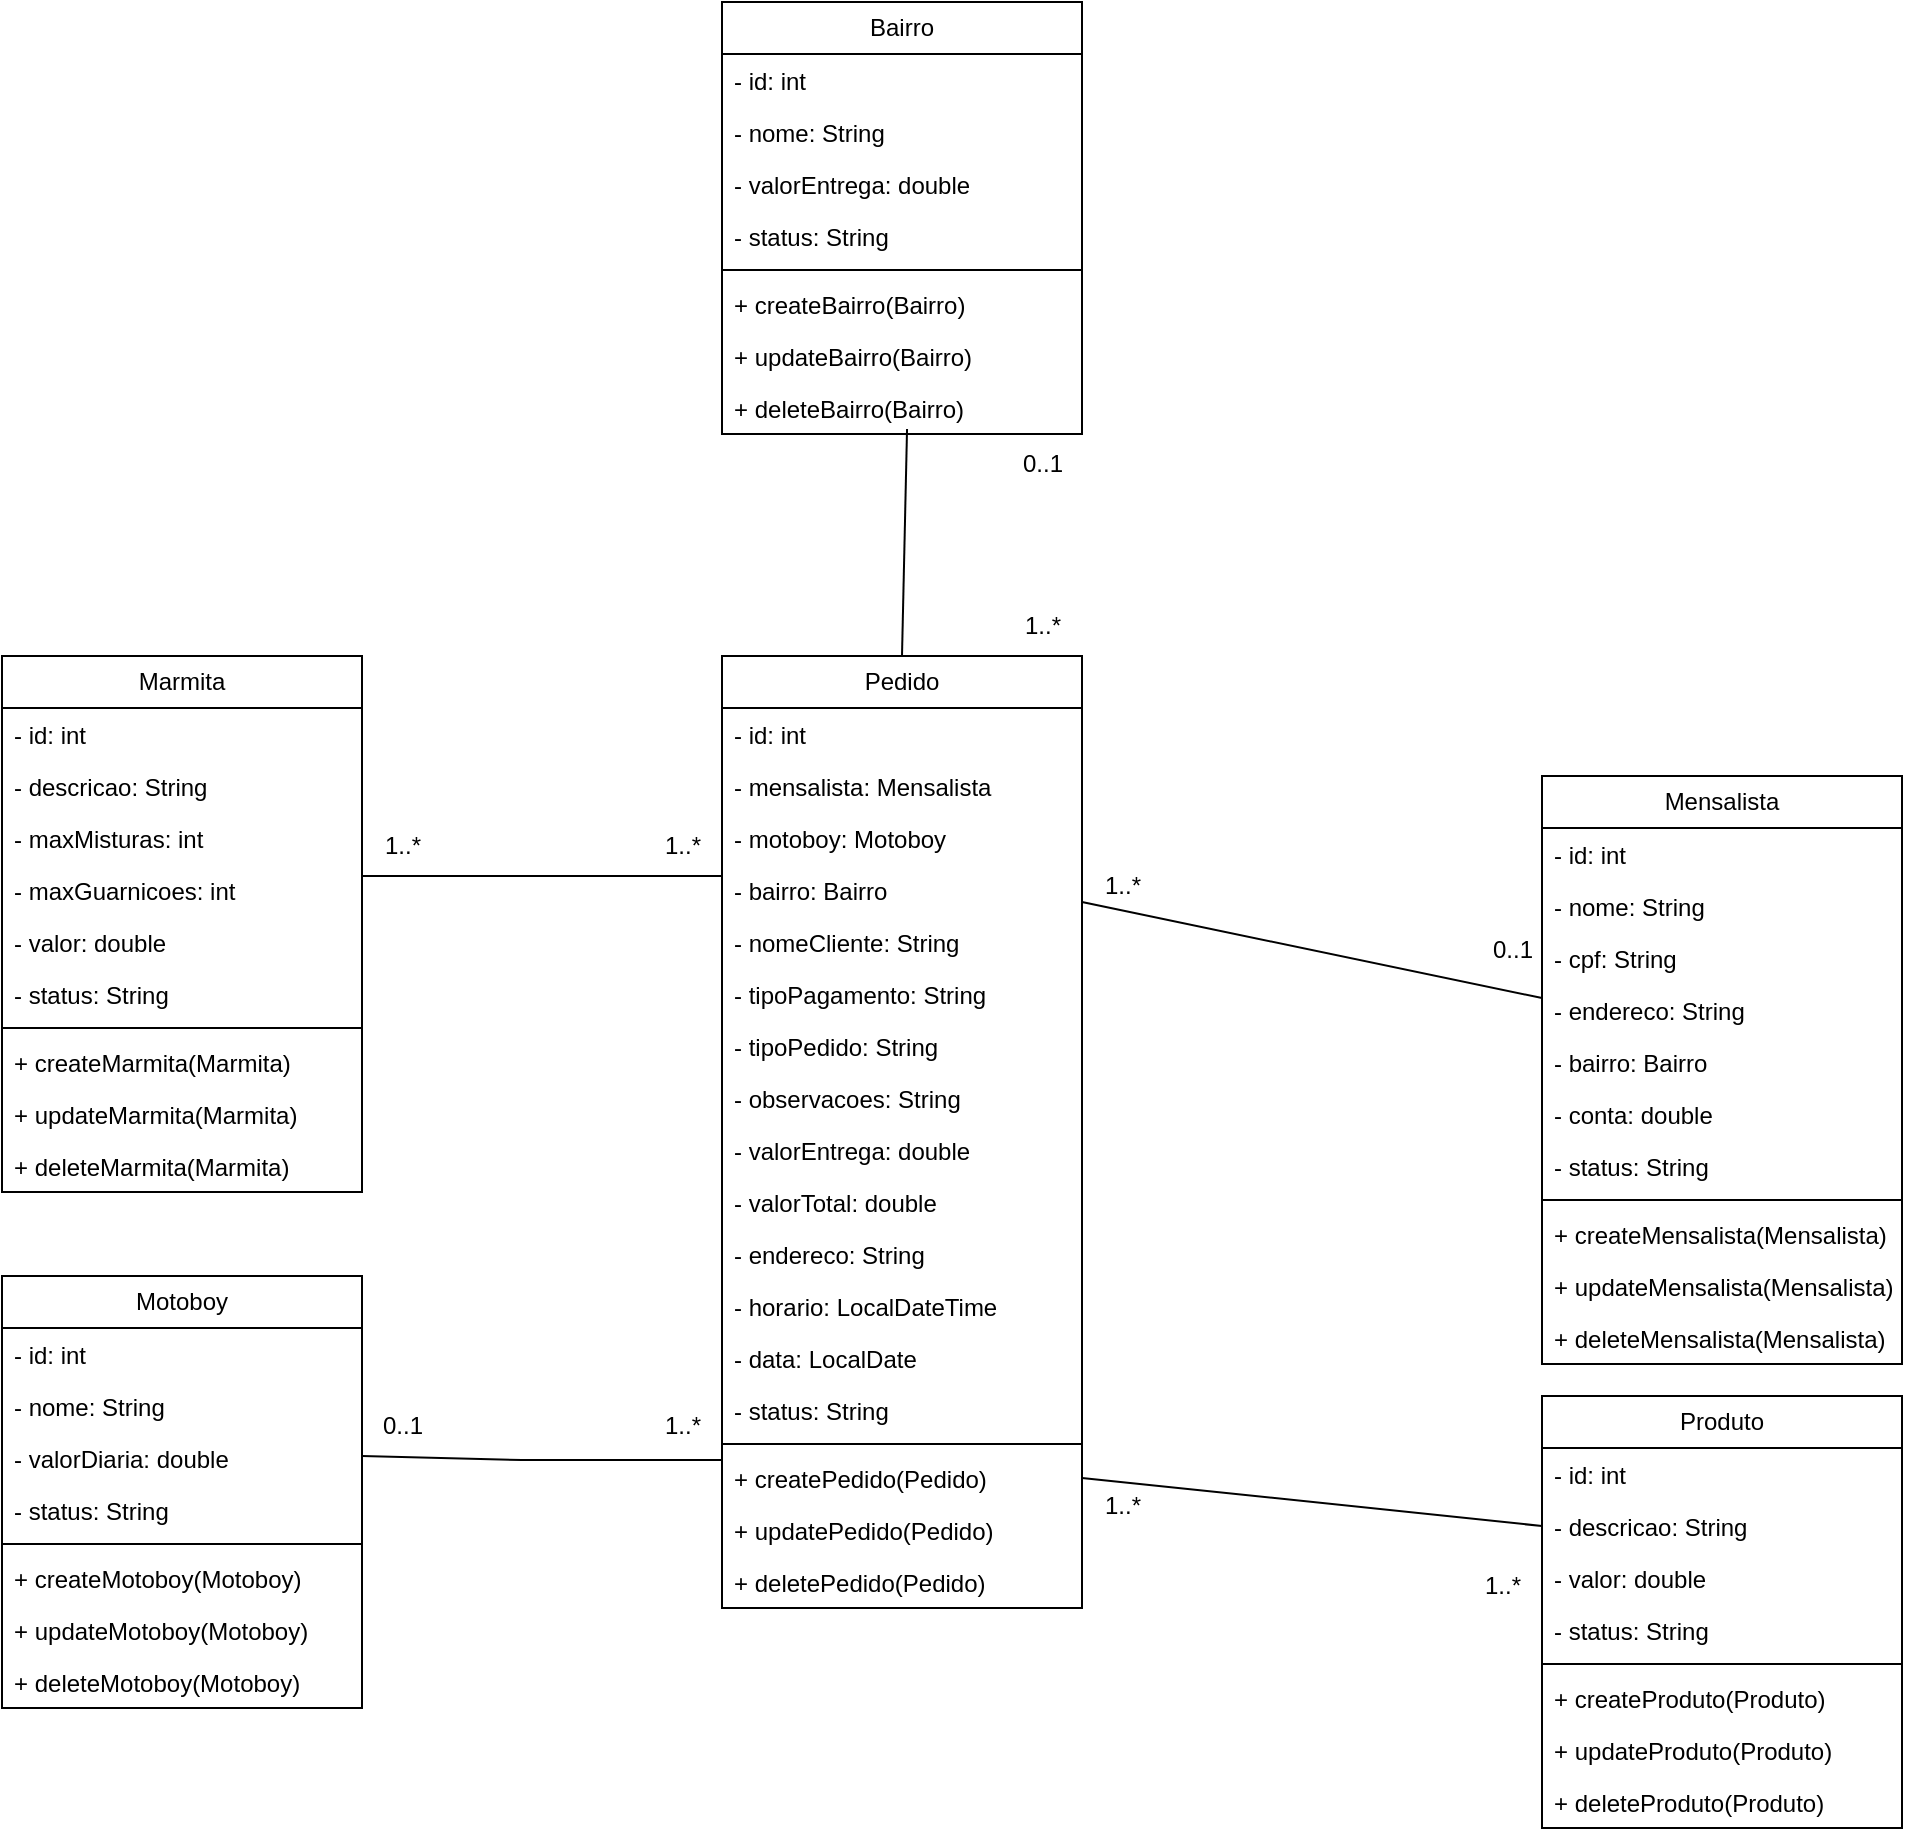 <mxfile version="27.1.6">
  <diagram name="Página-1" id="-njQWQOGor6o54HkjDyU">
    <mxGraphModel dx="1078" dy="591" grid="1" gridSize="10" guides="1" tooltips="1" connect="1" arrows="1" fold="1" page="1" pageScale="1" pageWidth="10000" pageHeight="10000" math="0" shadow="0">
      <root>
        <mxCell id="0" />
        <mxCell id="1" parent="0" />
        <mxCell id="tV_HD-RAvh36hSB1hYgo-1" value="Marmita" style="swimlane;fontStyle=0;childLayout=stackLayout;horizontal=1;startSize=26;fillColor=none;horizontalStack=0;resizeParent=1;resizeParentMax=0;resizeLast=0;collapsible=1;marginBottom=0;whiteSpace=wrap;html=1;" parent="1" vertex="1">
          <mxGeometry x="4190" y="3010" width="180" height="268" as="geometry">
            <mxRectangle x="4450" y="2860" width="80" height="30" as="alternateBounds" />
          </mxGeometry>
        </mxCell>
        <mxCell id="tV_HD-RAvh36hSB1hYgo-2" value="- id: int" style="text;strokeColor=none;fillColor=none;align=left;verticalAlign=top;spacingLeft=4;spacingRight=4;overflow=hidden;rotatable=0;points=[[0,0.5],[1,0.5]];portConstraint=eastwest;whiteSpace=wrap;html=1;" parent="tV_HD-RAvh36hSB1hYgo-1" vertex="1">
          <mxGeometry y="26" width="180" height="26" as="geometry" />
        </mxCell>
        <mxCell id="tV_HD-RAvh36hSB1hYgo-3" value="- descricao: String" style="text;strokeColor=none;fillColor=none;align=left;verticalAlign=top;spacingLeft=4;spacingRight=4;overflow=hidden;rotatable=0;points=[[0,0.5],[1,0.5]];portConstraint=eastwest;whiteSpace=wrap;html=1;" parent="tV_HD-RAvh36hSB1hYgo-1" vertex="1">
          <mxGeometry y="52" width="180" height="26" as="geometry" />
        </mxCell>
        <mxCell id="tV_HD-RAvh36hSB1hYgo-5" value="- maxMisturas: int" style="text;strokeColor=none;fillColor=none;align=left;verticalAlign=top;spacingLeft=4;spacingRight=4;overflow=hidden;rotatable=0;points=[[0,0.5],[1,0.5]];portConstraint=eastwest;whiteSpace=wrap;html=1;" parent="tV_HD-RAvh36hSB1hYgo-1" vertex="1">
          <mxGeometry y="78" width="180" height="26" as="geometry" />
        </mxCell>
        <mxCell id="tV_HD-RAvh36hSB1hYgo-7" value="- maxGuarnicoes: int" style="text;strokeColor=none;fillColor=none;align=left;verticalAlign=top;spacingLeft=4;spacingRight=4;overflow=hidden;rotatable=0;points=[[0,0.5],[1,0.5]];portConstraint=eastwest;whiteSpace=wrap;html=1;" parent="tV_HD-RAvh36hSB1hYgo-1" vertex="1">
          <mxGeometry y="104" width="180" height="26" as="geometry" />
        </mxCell>
        <mxCell id="tV_HD-RAvh36hSB1hYgo-4" value="- valor: double" style="text;strokeColor=none;fillColor=none;align=left;verticalAlign=top;spacingLeft=4;spacingRight=4;overflow=hidden;rotatable=0;points=[[0,0.5],[1,0.5]];portConstraint=eastwest;whiteSpace=wrap;html=1;" parent="tV_HD-RAvh36hSB1hYgo-1" vertex="1">
          <mxGeometry y="130" width="180" height="26" as="geometry" />
        </mxCell>
        <mxCell id="tV_HD-RAvh36hSB1hYgo-8" value="- status: String" style="text;strokeColor=none;fillColor=none;align=left;verticalAlign=top;spacingLeft=4;spacingRight=4;overflow=hidden;rotatable=0;points=[[0,0.5],[1,0.5]];portConstraint=eastwest;whiteSpace=wrap;html=1;" parent="tV_HD-RAvh36hSB1hYgo-1" vertex="1">
          <mxGeometry y="156" width="180" height="26" as="geometry" />
        </mxCell>
        <mxCell id="tV_HD-RAvh36hSB1hYgo-27" value="" style="line;strokeWidth=1;fillColor=none;align=left;verticalAlign=middle;spacingTop=-1;spacingLeft=3;spacingRight=3;rotatable=0;labelPosition=right;points=[];portConstraint=eastwest;strokeColor=inherit;" parent="tV_HD-RAvh36hSB1hYgo-1" vertex="1">
          <mxGeometry y="182" width="180" height="8" as="geometry" />
        </mxCell>
        <mxCell id="tV_HD-RAvh36hSB1hYgo-28" value="+ createMarmita(Marmita)" style="text;strokeColor=none;fillColor=none;align=left;verticalAlign=top;spacingLeft=4;spacingRight=4;overflow=hidden;rotatable=0;points=[[0,0.5],[1,0.5]];portConstraint=eastwest;whiteSpace=wrap;html=1;" parent="tV_HD-RAvh36hSB1hYgo-1" vertex="1">
          <mxGeometry y="190" width="180" height="26" as="geometry" />
        </mxCell>
        <mxCell id="tV_HD-RAvh36hSB1hYgo-32" value="+ up&lt;span style=&quot;background-color: transparent; color: light-dark(rgb(0, 0, 0), rgb(255, 255, 255));&quot;&gt;dateMarmita(Marmita)&lt;/span&gt;" style="text;strokeColor=none;fillColor=none;align=left;verticalAlign=top;spacingLeft=4;spacingRight=4;overflow=hidden;rotatable=0;points=[[0,0.5],[1,0.5]];portConstraint=eastwest;whiteSpace=wrap;html=1;" parent="tV_HD-RAvh36hSB1hYgo-1" vertex="1">
          <mxGeometry y="216" width="180" height="26" as="geometry" />
        </mxCell>
        <mxCell id="tV_HD-RAvh36hSB1hYgo-29" value="+ deleteMarmita(Marmita)" style="text;strokeColor=none;fillColor=none;align=left;verticalAlign=top;spacingLeft=4;spacingRight=4;overflow=hidden;rotatable=0;points=[[0,0.5],[1,0.5]];portConstraint=eastwest;whiteSpace=wrap;html=1;" parent="tV_HD-RAvh36hSB1hYgo-1" vertex="1">
          <mxGeometry y="242" width="180" height="26" as="geometry" />
        </mxCell>
        <mxCell id="tV_HD-RAvh36hSB1hYgo-33" value="Produto" style="swimlane;fontStyle=0;childLayout=stackLayout;horizontal=1;startSize=26;fillColor=none;horizontalStack=0;resizeParent=1;resizeParentMax=0;resizeLast=0;collapsible=1;marginBottom=0;whiteSpace=wrap;html=1;" parent="1" vertex="1">
          <mxGeometry x="4960" y="3380" width="180" height="216" as="geometry">
            <mxRectangle x="4450" y="2860" width="80" height="30" as="alternateBounds" />
          </mxGeometry>
        </mxCell>
        <mxCell id="tV_HD-RAvh36hSB1hYgo-34" value="- id: int" style="text;strokeColor=none;fillColor=none;align=left;verticalAlign=top;spacingLeft=4;spacingRight=4;overflow=hidden;rotatable=0;points=[[0,0.5],[1,0.5]];portConstraint=eastwest;whiteSpace=wrap;html=1;" parent="tV_HD-RAvh36hSB1hYgo-33" vertex="1">
          <mxGeometry y="26" width="180" height="26" as="geometry" />
        </mxCell>
        <mxCell id="tV_HD-RAvh36hSB1hYgo-35" value="- descricao: String" style="text;strokeColor=none;fillColor=none;align=left;verticalAlign=top;spacingLeft=4;spacingRight=4;overflow=hidden;rotatable=0;points=[[0,0.5],[1,0.5]];portConstraint=eastwest;whiteSpace=wrap;html=1;" parent="tV_HD-RAvh36hSB1hYgo-33" vertex="1">
          <mxGeometry y="52" width="180" height="26" as="geometry" />
        </mxCell>
        <mxCell id="tV_HD-RAvh36hSB1hYgo-38" value="- valor: double" style="text;strokeColor=none;fillColor=none;align=left;verticalAlign=top;spacingLeft=4;spacingRight=4;overflow=hidden;rotatable=0;points=[[0,0.5],[1,0.5]];portConstraint=eastwest;whiteSpace=wrap;html=1;" parent="tV_HD-RAvh36hSB1hYgo-33" vertex="1">
          <mxGeometry y="78" width="180" height="26" as="geometry" />
        </mxCell>
        <mxCell id="tV_HD-RAvh36hSB1hYgo-39" value="- status: String" style="text;strokeColor=none;fillColor=none;align=left;verticalAlign=top;spacingLeft=4;spacingRight=4;overflow=hidden;rotatable=0;points=[[0,0.5],[1,0.5]];portConstraint=eastwest;whiteSpace=wrap;html=1;" parent="tV_HD-RAvh36hSB1hYgo-33" vertex="1">
          <mxGeometry y="104" width="180" height="26" as="geometry" />
        </mxCell>
        <mxCell id="tV_HD-RAvh36hSB1hYgo-40" value="" style="line;strokeWidth=1;fillColor=none;align=left;verticalAlign=middle;spacingTop=-1;spacingLeft=3;spacingRight=3;rotatable=0;labelPosition=right;points=[];portConstraint=eastwest;strokeColor=inherit;" parent="tV_HD-RAvh36hSB1hYgo-33" vertex="1">
          <mxGeometry y="130" width="180" height="8" as="geometry" />
        </mxCell>
        <mxCell id="tV_HD-RAvh36hSB1hYgo-42" value="+ createProduto(Produto)" style="text;strokeColor=none;fillColor=none;align=left;verticalAlign=top;spacingLeft=4;spacingRight=4;overflow=hidden;rotatable=0;points=[[0,0.5],[1,0.5]];portConstraint=eastwest;whiteSpace=wrap;html=1;" parent="tV_HD-RAvh36hSB1hYgo-33" vertex="1">
          <mxGeometry y="138" width="180" height="26" as="geometry" />
        </mxCell>
        <mxCell id="tV_HD-RAvh36hSB1hYgo-43" value="+ updateProduto(Produto)" style="text;strokeColor=none;fillColor=none;align=left;verticalAlign=top;spacingLeft=4;spacingRight=4;overflow=hidden;rotatable=0;points=[[0,0.5],[1,0.5]];portConstraint=eastwest;whiteSpace=wrap;html=1;" parent="tV_HD-RAvh36hSB1hYgo-33" vertex="1">
          <mxGeometry y="164" width="180" height="26" as="geometry" />
        </mxCell>
        <mxCell id="tV_HD-RAvh36hSB1hYgo-44" value="+ deleteProduto(Produto)" style="text;strokeColor=none;fillColor=none;align=left;verticalAlign=top;spacingLeft=4;spacingRight=4;overflow=hidden;rotatable=0;points=[[0,0.5],[1,0.5]];portConstraint=eastwest;whiteSpace=wrap;html=1;" parent="tV_HD-RAvh36hSB1hYgo-33" vertex="1">
          <mxGeometry y="190" width="180" height="26" as="geometry" />
        </mxCell>
        <mxCell id="tV_HD-RAvh36hSB1hYgo-45" value="Mensalista" style="swimlane;fontStyle=0;childLayout=stackLayout;horizontal=1;startSize=26;fillColor=none;horizontalStack=0;resizeParent=1;resizeParentMax=0;resizeLast=0;collapsible=1;marginBottom=0;whiteSpace=wrap;html=1;" parent="1" vertex="1">
          <mxGeometry x="4960" y="3070" width="180" height="294" as="geometry">
            <mxRectangle x="4450" y="2860" width="80" height="30" as="alternateBounds" />
          </mxGeometry>
        </mxCell>
        <mxCell id="tV_HD-RAvh36hSB1hYgo-46" value="- id: int" style="text;strokeColor=none;fillColor=none;align=left;verticalAlign=top;spacingLeft=4;spacingRight=4;overflow=hidden;rotatable=0;points=[[0,0.5],[1,0.5]];portConstraint=eastwest;whiteSpace=wrap;html=1;" parent="tV_HD-RAvh36hSB1hYgo-45" vertex="1">
          <mxGeometry y="26" width="180" height="26" as="geometry" />
        </mxCell>
        <mxCell id="tV_HD-RAvh36hSB1hYgo-47" value="- nome: String" style="text;strokeColor=none;fillColor=none;align=left;verticalAlign=top;spacingLeft=4;spacingRight=4;overflow=hidden;rotatable=0;points=[[0,0.5],[1,0.5]];portConstraint=eastwest;whiteSpace=wrap;html=1;" parent="tV_HD-RAvh36hSB1hYgo-45" vertex="1">
          <mxGeometry y="52" width="180" height="26" as="geometry" />
        </mxCell>
        <mxCell id="tV_HD-RAvh36hSB1hYgo-48" value="- cpf: String" style="text;strokeColor=none;fillColor=none;align=left;verticalAlign=top;spacingLeft=4;spacingRight=4;overflow=hidden;rotatable=0;points=[[0,0.5],[1,0.5]];portConstraint=eastwest;whiteSpace=wrap;html=1;" parent="tV_HD-RAvh36hSB1hYgo-45" vertex="1">
          <mxGeometry y="78" width="180" height="26" as="geometry" />
        </mxCell>
        <mxCell id="tV_HD-RAvh36hSB1hYgo-49" value="- endereco: String" style="text;strokeColor=none;fillColor=none;align=left;verticalAlign=top;spacingLeft=4;spacingRight=4;overflow=hidden;rotatable=0;points=[[0,0.5],[1,0.5]];portConstraint=eastwest;whiteSpace=wrap;html=1;" parent="tV_HD-RAvh36hSB1hYgo-45" vertex="1">
          <mxGeometry y="104" width="180" height="26" as="geometry" />
        </mxCell>
        <mxCell id="tV_HD-RAvh36hSB1hYgo-50" value="- bairro: Bairro" style="text;strokeColor=none;fillColor=none;align=left;verticalAlign=top;spacingLeft=4;spacingRight=4;overflow=hidden;rotatable=0;points=[[0,0.5],[1,0.5]];portConstraint=eastwest;whiteSpace=wrap;html=1;" parent="tV_HD-RAvh36hSB1hYgo-45" vertex="1">
          <mxGeometry y="130" width="180" height="26" as="geometry" />
        </mxCell>
        <mxCell id="tV_HD-RAvh36hSB1hYgo-57" value="- conta: double" style="text;strokeColor=none;fillColor=none;align=left;verticalAlign=top;spacingLeft=4;spacingRight=4;overflow=hidden;rotatable=0;points=[[0,0.5],[1,0.5]];portConstraint=eastwest;whiteSpace=wrap;html=1;" parent="tV_HD-RAvh36hSB1hYgo-45" vertex="1">
          <mxGeometry y="156" width="180" height="26" as="geometry" />
        </mxCell>
        <mxCell id="tV_HD-RAvh36hSB1hYgo-51" value="- status: String" style="text;strokeColor=none;fillColor=none;align=left;verticalAlign=top;spacingLeft=4;spacingRight=4;overflow=hidden;rotatable=0;points=[[0,0.5],[1,0.5]];portConstraint=eastwest;whiteSpace=wrap;html=1;" parent="tV_HD-RAvh36hSB1hYgo-45" vertex="1">
          <mxGeometry y="182" width="180" height="26" as="geometry" />
        </mxCell>
        <mxCell id="tV_HD-RAvh36hSB1hYgo-52" value="" style="line;strokeWidth=1;fillColor=none;align=left;verticalAlign=middle;spacingTop=-1;spacingLeft=3;spacingRight=3;rotatable=0;labelPosition=right;points=[];portConstraint=eastwest;strokeColor=inherit;" parent="tV_HD-RAvh36hSB1hYgo-45" vertex="1">
          <mxGeometry y="208" width="180" height="8" as="geometry" />
        </mxCell>
        <mxCell id="tV_HD-RAvh36hSB1hYgo-54" value="+ createMensalista(Mensalista)" style="text;strokeColor=none;fillColor=none;align=left;verticalAlign=top;spacingLeft=4;spacingRight=4;overflow=hidden;rotatable=0;points=[[0,0.5],[1,0.5]];portConstraint=eastwest;whiteSpace=wrap;html=1;" parent="tV_HD-RAvh36hSB1hYgo-45" vertex="1">
          <mxGeometry y="216" width="180" height="26" as="geometry" />
        </mxCell>
        <mxCell id="tV_HD-RAvh36hSB1hYgo-55" value="+ updateMensalista(Mensalista)" style="text;strokeColor=none;fillColor=none;align=left;verticalAlign=top;spacingLeft=4;spacingRight=4;overflow=hidden;rotatable=0;points=[[0,0.5],[1,0.5]];portConstraint=eastwest;whiteSpace=wrap;html=1;" parent="tV_HD-RAvh36hSB1hYgo-45" vertex="1">
          <mxGeometry y="242" width="180" height="26" as="geometry" />
        </mxCell>
        <mxCell id="tV_HD-RAvh36hSB1hYgo-56" value="+ deleteMensalista(Mensalista)" style="text;strokeColor=none;fillColor=none;align=left;verticalAlign=top;spacingLeft=4;spacingRight=4;overflow=hidden;rotatable=0;points=[[0,0.5],[1,0.5]];portConstraint=eastwest;whiteSpace=wrap;html=1;" parent="tV_HD-RAvh36hSB1hYgo-45" vertex="1">
          <mxGeometry y="268" width="180" height="26" as="geometry" />
        </mxCell>
        <mxCell id="tV_HD-RAvh36hSB1hYgo-58" value="Motoboy" style="swimlane;fontStyle=0;childLayout=stackLayout;horizontal=1;startSize=26;fillColor=none;horizontalStack=0;resizeParent=1;resizeParentMax=0;resizeLast=0;collapsible=1;marginBottom=0;whiteSpace=wrap;html=1;" parent="1" vertex="1">
          <mxGeometry x="4190" y="3320" width="180" height="216" as="geometry">
            <mxRectangle x="4450" y="2860" width="80" height="30" as="alternateBounds" />
          </mxGeometry>
        </mxCell>
        <mxCell id="tV_HD-RAvh36hSB1hYgo-59" value="- id: int" style="text;strokeColor=none;fillColor=none;align=left;verticalAlign=top;spacingLeft=4;spacingRight=4;overflow=hidden;rotatable=0;points=[[0,0.5],[1,0.5]];portConstraint=eastwest;whiteSpace=wrap;html=1;" parent="tV_HD-RAvh36hSB1hYgo-58" vertex="1">
          <mxGeometry y="26" width="180" height="26" as="geometry" />
        </mxCell>
        <mxCell id="tV_HD-RAvh36hSB1hYgo-60" value="- nome: String" style="text;strokeColor=none;fillColor=none;align=left;verticalAlign=top;spacingLeft=4;spacingRight=4;overflow=hidden;rotatable=0;points=[[0,0.5],[1,0.5]];portConstraint=eastwest;whiteSpace=wrap;html=1;" parent="tV_HD-RAvh36hSB1hYgo-58" vertex="1">
          <mxGeometry y="52" width="180" height="26" as="geometry" />
        </mxCell>
        <mxCell id="tV_HD-RAvh36hSB1hYgo-61" value="- valorDiaria: double" style="text;strokeColor=none;fillColor=none;align=left;verticalAlign=top;spacingLeft=4;spacingRight=4;overflow=hidden;rotatable=0;points=[[0,0.5],[1,0.5]];portConstraint=eastwest;whiteSpace=wrap;html=1;" parent="tV_HD-RAvh36hSB1hYgo-58" vertex="1">
          <mxGeometry y="78" width="180" height="26" as="geometry" />
        </mxCell>
        <mxCell id="tV_HD-RAvh36hSB1hYgo-65" value="- status: String" style="text;strokeColor=none;fillColor=none;align=left;verticalAlign=top;spacingLeft=4;spacingRight=4;overflow=hidden;rotatable=0;points=[[0,0.5],[1,0.5]];portConstraint=eastwest;whiteSpace=wrap;html=1;" parent="tV_HD-RAvh36hSB1hYgo-58" vertex="1">
          <mxGeometry y="104" width="180" height="26" as="geometry" />
        </mxCell>
        <mxCell id="tV_HD-RAvh36hSB1hYgo-66" value="" style="line;strokeWidth=1;fillColor=none;align=left;verticalAlign=middle;spacingTop=-1;spacingLeft=3;spacingRight=3;rotatable=0;labelPosition=right;points=[];portConstraint=eastwest;strokeColor=inherit;" parent="tV_HD-RAvh36hSB1hYgo-58" vertex="1">
          <mxGeometry y="130" width="180" height="8" as="geometry" />
        </mxCell>
        <mxCell id="tV_HD-RAvh36hSB1hYgo-68" value="+ createMotoboy(Motoboy)" style="text;strokeColor=none;fillColor=none;align=left;verticalAlign=top;spacingLeft=4;spacingRight=4;overflow=hidden;rotatable=0;points=[[0,0.5],[1,0.5]];portConstraint=eastwest;whiteSpace=wrap;html=1;" parent="tV_HD-RAvh36hSB1hYgo-58" vertex="1">
          <mxGeometry y="138" width="180" height="26" as="geometry" />
        </mxCell>
        <mxCell id="tV_HD-RAvh36hSB1hYgo-69" value="+ updateMotoboy(Motoboy)" style="text;strokeColor=none;fillColor=none;align=left;verticalAlign=top;spacingLeft=4;spacingRight=4;overflow=hidden;rotatable=0;points=[[0,0.5],[1,0.5]];portConstraint=eastwest;whiteSpace=wrap;html=1;" parent="tV_HD-RAvh36hSB1hYgo-58" vertex="1">
          <mxGeometry y="164" width="180" height="26" as="geometry" />
        </mxCell>
        <mxCell id="tV_HD-RAvh36hSB1hYgo-70" value="+ deleteMotoboy(Motoboy)" style="text;strokeColor=none;fillColor=none;align=left;verticalAlign=top;spacingLeft=4;spacingRight=4;overflow=hidden;rotatable=0;points=[[0,0.5],[1,0.5]];portConstraint=eastwest;whiteSpace=wrap;html=1;" parent="tV_HD-RAvh36hSB1hYgo-58" vertex="1">
          <mxGeometry y="190" width="180" height="26" as="geometry" />
        </mxCell>
        <mxCell id="tV_HD-RAvh36hSB1hYgo-71" value="Bairro" style="swimlane;fontStyle=0;childLayout=stackLayout;horizontal=1;startSize=26;fillColor=none;horizontalStack=0;resizeParent=1;resizeParentMax=0;resizeLast=0;collapsible=1;marginBottom=0;whiteSpace=wrap;html=1;" parent="1" vertex="1">
          <mxGeometry x="4550" y="2683" width="180" height="216" as="geometry">
            <mxRectangle x="4450" y="2860" width="80" height="30" as="alternateBounds" />
          </mxGeometry>
        </mxCell>
        <mxCell id="tV_HD-RAvh36hSB1hYgo-72" value="- id: int" style="text;strokeColor=none;fillColor=none;align=left;verticalAlign=top;spacingLeft=4;spacingRight=4;overflow=hidden;rotatable=0;points=[[0,0.5],[1,0.5]];portConstraint=eastwest;whiteSpace=wrap;html=1;" parent="tV_HD-RAvh36hSB1hYgo-71" vertex="1">
          <mxGeometry y="26" width="180" height="26" as="geometry" />
        </mxCell>
        <mxCell id="tV_HD-RAvh36hSB1hYgo-73" value="- nome: String" style="text;strokeColor=none;fillColor=none;align=left;verticalAlign=top;spacingLeft=4;spacingRight=4;overflow=hidden;rotatable=0;points=[[0,0.5],[1,0.5]];portConstraint=eastwest;whiteSpace=wrap;html=1;" parent="tV_HD-RAvh36hSB1hYgo-71" vertex="1">
          <mxGeometry y="52" width="180" height="26" as="geometry" />
        </mxCell>
        <mxCell id="tV_HD-RAvh36hSB1hYgo-84" value="- valorEntrega: double" style="text;strokeColor=none;fillColor=none;align=left;verticalAlign=top;spacingLeft=4;spacingRight=4;overflow=hidden;rotatable=0;points=[[0,0.5],[1,0.5]];portConstraint=eastwest;whiteSpace=wrap;html=1;" parent="tV_HD-RAvh36hSB1hYgo-71" vertex="1">
          <mxGeometry y="78" width="180" height="26" as="geometry" />
        </mxCell>
        <mxCell id="tV_HD-RAvh36hSB1hYgo-78" value="- status: String" style="text;strokeColor=none;fillColor=none;align=left;verticalAlign=top;spacingLeft=4;spacingRight=4;overflow=hidden;rotatable=0;points=[[0,0.5],[1,0.5]];portConstraint=eastwest;whiteSpace=wrap;html=1;" parent="tV_HD-RAvh36hSB1hYgo-71" vertex="1">
          <mxGeometry y="104" width="180" height="26" as="geometry" />
        </mxCell>
        <mxCell id="tV_HD-RAvh36hSB1hYgo-79" value="" style="line;strokeWidth=1;fillColor=none;align=left;verticalAlign=middle;spacingTop=-1;spacingLeft=3;spacingRight=3;rotatable=0;labelPosition=right;points=[];portConstraint=eastwest;strokeColor=inherit;" parent="tV_HD-RAvh36hSB1hYgo-71" vertex="1">
          <mxGeometry y="130" width="180" height="8" as="geometry" />
        </mxCell>
        <mxCell id="tV_HD-RAvh36hSB1hYgo-81" value="+ createBairro(Bairro)" style="text;strokeColor=none;fillColor=none;align=left;verticalAlign=top;spacingLeft=4;spacingRight=4;overflow=hidden;rotatable=0;points=[[0,0.5],[1,0.5]];portConstraint=eastwest;whiteSpace=wrap;html=1;" parent="tV_HD-RAvh36hSB1hYgo-71" vertex="1">
          <mxGeometry y="138" width="180" height="26" as="geometry" />
        </mxCell>
        <mxCell id="tV_HD-RAvh36hSB1hYgo-82" value="+ updateBairro(Bairro)" style="text;strokeColor=none;fillColor=none;align=left;verticalAlign=top;spacingLeft=4;spacingRight=4;overflow=hidden;rotatable=0;points=[[0,0.5],[1,0.5]];portConstraint=eastwest;whiteSpace=wrap;html=1;" parent="tV_HD-RAvh36hSB1hYgo-71" vertex="1">
          <mxGeometry y="164" width="180" height="26" as="geometry" />
        </mxCell>
        <mxCell id="tV_HD-RAvh36hSB1hYgo-83" value="+ deleteBairro(Bairro)" style="text;strokeColor=none;fillColor=none;align=left;verticalAlign=top;spacingLeft=4;spacingRight=4;overflow=hidden;rotatable=0;points=[[0,0.5],[1,0.5]];portConstraint=eastwest;whiteSpace=wrap;html=1;" parent="tV_HD-RAvh36hSB1hYgo-71" vertex="1">
          <mxGeometry y="190" width="180" height="26" as="geometry" />
        </mxCell>
        <mxCell id="tV_HD-RAvh36hSB1hYgo-85" value="Pedido" style="swimlane;fontStyle=0;childLayout=stackLayout;horizontal=1;startSize=26;fillColor=none;horizontalStack=0;resizeParent=1;resizeParentMax=0;resizeLast=0;collapsible=1;marginBottom=0;whiteSpace=wrap;html=1;" parent="1" vertex="1">
          <mxGeometry x="4550" y="3010" width="180" height="476" as="geometry">
            <mxRectangle x="4820" y="3190" width="80" height="30" as="alternateBounds" />
          </mxGeometry>
        </mxCell>
        <mxCell id="tV_HD-RAvh36hSB1hYgo-86" value="- id: int" style="text;strokeColor=none;fillColor=none;align=left;verticalAlign=top;spacingLeft=4;spacingRight=4;overflow=hidden;rotatable=0;points=[[0,0.5],[1,0.5]];portConstraint=eastwest;whiteSpace=wrap;html=1;" parent="tV_HD-RAvh36hSB1hYgo-85" vertex="1">
          <mxGeometry y="26" width="180" height="26" as="geometry" />
        </mxCell>
        <mxCell id="tV_HD-RAvh36hSB1hYgo-98" value="- mensalista: Mensalista" style="text;strokeColor=none;fillColor=none;align=left;verticalAlign=top;spacingLeft=4;spacingRight=4;overflow=hidden;rotatable=0;points=[[0,0.5],[1,0.5]];portConstraint=eastwest;whiteSpace=wrap;html=1;" parent="tV_HD-RAvh36hSB1hYgo-85" vertex="1">
          <mxGeometry y="52" width="180" height="26" as="geometry" />
        </mxCell>
        <mxCell id="tV_HD-RAvh36hSB1hYgo-99" value="- motoboy: Motoboy" style="text;strokeColor=none;fillColor=none;align=left;verticalAlign=top;spacingLeft=4;spacingRight=4;overflow=hidden;rotatable=0;points=[[0,0.5],[1,0.5]];portConstraint=eastwest;whiteSpace=wrap;html=1;" parent="tV_HD-RAvh36hSB1hYgo-85" vertex="1">
          <mxGeometry y="78" width="180" height="26" as="geometry" />
        </mxCell>
        <mxCell id="tV_HD-RAvh36hSB1hYgo-100" value="- bairro: Bairro" style="text;strokeColor=none;fillColor=none;align=left;verticalAlign=top;spacingLeft=4;spacingRight=4;overflow=hidden;rotatable=0;points=[[0,0.5],[1,0.5]];portConstraint=eastwest;whiteSpace=wrap;html=1;" parent="tV_HD-RAvh36hSB1hYgo-85" vertex="1">
          <mxGeometry y="104" width="180" height="26" as="geometry" />
        </mxCell>
        <mxCell id="tV_HD-RAvh36hSB1hYgo-87" value="- nomeCliente: String" style="text;strokeColor=none;fillColor=none;align=left;verticalAlign=top;spacingLeft=4;spacingRight=4;overflow=hidden;rotatable=0;points=[[0,0.5],[1,0.5]];portConstraint=eastwest;whiteSpace=wrap;html=1;" parent="tV_HD-RAvh36hSB1hYgo-85" vertex="1">
          <mxGeometry y="130" width="180" height="26" as="geometry" />
        </mxCell>
        <mxCell id="tV_HD-RAvh36hSB1hYgo-88" value="- tipoPagamento: String" style="text;strokeColor=none;fillColor=none;align=left;verticalAlign=top;spacingLeft=4;spacingRight=4;overflow=hidden;rotatable=0;points=[[0,0.5],[1,0.5]];portConstraint=eastwest;whiteSpace=wrap;html=1;" parent="tV_HD-RAvh36hSB1hYgo-85" vertex="1">
          <mxGeometry y="156" width="180" height="26" as="geometry" />
        </mxCell>
        <mxCell id="tV_HD-RAvh36hSB1hYgo-89" value="- tipoPedido: String" style="text;strokeColor=none;fillColor=none;align=left;verticalAlign=top;spacingLeft=4;spacingRight=4;overflow=hidden;rotatable=0;points=[[0,0.5],[1,0.5]];portConstraint=eastwest;whiteSpace=wrap;html=1;" parent="tV_HD-RAvh36hSB1hYgo-85" vertex="1">
          <mxGeometry y="182" width="180" height="26" as="geometry" />
        </mxCell>
        <mxCell id="tV_HD-RAvh36hSB1hYgo-90" value="- observacoes: String" style="text;strokeColor=none;fillColor=none;align=left;verticalAlign=top;spacingLeft=4;spacingRight=4;overflow=hidden;rotatable=0;points=[[0,0.5],[1,0.5]];portConstraint=eastwest;whiteSpace=wrap;html=1;" parent="tV_HD-RAvh36hSB1hYgo-85" vertex="1">
          <mxGeometry y="208" width="180" height="26" as="geometry" />
        </mxCell>
        <mxCell id="tV_HD-RAvh36hSB1hYgo-91" value="- valorEntrega: double" style="text;strokeColor=none;fillColor=none;align=left;verticalAlign=top;spacingLeft=4;spacingRight=4;overflow=hidden;rotatable=0;points=[[0,0.5],[1,0.5]];portConstraint=eastwest;whiteSpace=wrap;html=1;" parent="tV_HD-RAvh36hSB1hYgo-85" vertex="1">
          <mxGeometry y="234" width="180" height="26" as="geometry" />
        </mxCell>
        <mxCell id="tV_HD-RAvh36hSB1hYgo-101" value="- valorTotal: double" style="text;strokeColor=none;fillColor=none;align=left;verticalAlign=top;spacingLeft=4;spacingRight=4;overflow=hidden;rotatable=0;points=[[0,0.5],[1,0.5]];portConstraint=eastwest;whiteSpace=wrap;html=1;" parent="tV_HD-RAvh36hSB1hYgo-85" vertex="1">
          <mxGeometry y="260" width="180" height="26" as="geometry" />
        </mxCell>
        <mxCell id="tV_HD-RAvh36hSB1hYgo-105" value="- endereco: String" style="text;strokeColor=none;fillColor=none;align=left;verticalAlign=top;spacingLeft=4;spacingRight=4;overflow=hidden;rotatable=0;points=[[0,0.5],[1,0.5]];portConstraint=eastwest;whiteSpace=wrap;html=1;" parent="tV_HD-RAvh36hSB1hYgo-85" vertex="1">
          <mxGeometry y="286" width="180" height="26" as="geometry" />
        </mxCell>
        <mxCell id="tV_HD-RAvh36hSB1hYgo-102" value="- horario: LocalDateTime" style="text;strokeColor=none;fillColor=none;align=left;verticalAlign=top;spacingLeft=4;spacingRight=4;overflow=hidden;rotatable=0;points=[[0,0.5],[1,0.5]];portConstraint=eastwest;whiteSpace=wrap;html=1;" parent="tV_HD-RAvh36hSB1hYgo-85" vertex="1">
          <mxGeometry y="312" width="180" height="26" as="geometry" />
        </mxCell>
        <mxCell id="tV_HD-RAvh36hSB1hYgo-104" value="- data: LocalDate" style="text;strokeColor=none;fillColor=none;align=left;verticalAlign=top;spacingLeft=4;spacingRight=4;overflow=hidden;rotatable=0;points=[[0,0.5],[1,0.5]];portConstraint=eastwest;whiteSpace=wrap;html=1;" parent="tV_HD-RAvh36hSB1hYgo-85" vertex="1">
          <mxGeometry y="338" width="180" height="26" as="geometry" />
        </mxCell>
        <mxCell id="tV_HD-RAvh36hSB1hYgo-92" value="- status: String" style="text;strokeColor=none;fillColor=none;align=left;verticalAlign=top;spacingLeft=4;spacingRight=4;overflow=hidden;rotatable=0;points=[[0,0.5],[1,0.5]];portConstraint=eastwest;whiteSpace=wrap;html=1;" parent="tV_HD-RAvh36hSB1hYgo-85" vertex="1">
          <mxGeometry y="364" width="180" height="26" as="geometry" />
        </mxCell>
        <mxCell id="tV_HD-RAvh36hSB1hYgo-93" value="" style="line;strokeWidth=1;fillColor=none;align=left;verticalAlign=middle;spacingTop=-1;spacingLeft=3;spacingRight=3;rotatable=0;labelPosition=right;points=[];portConstraint=eastwest;strokeColor=inherit;" parent="tV_HD-RAvh36hSB1hYgo-85" vertex="1">
          <mxGeometry y="390" width="180" height="8" as="geometry" />
        </mxCell>
        <mxCell id="tV_HD-RAvh36hSB1hYgo-95" value="+ createPedido(Pedido)" style="text;strokeColor=none;fillColor=none;align=left;verticalAlign=top;spacingLeft=4;spacingRight=4;overflow=hidden;rotatable=0;points=[[0,0.5],[1,0.5]];portConstraint=eastwest;whiteSpace=wrap;html=1;" parent="tV_HD-RAvh36hSB1hYgo-85" vertex="1">
          <mxGeometry y="398" width="180" height="26" as="geometry" />
        </mxCell>
        <mxCell id="tV_HD-RAvh36hSB1hYgo-96" value="+ updatePedido(Pedido)" style="text;strokeColor=none;fillColor=none;align=left;verticalAlign=top;spacingLeft=4;spacingRight=4;overflow=hidden;rotatable=0;points=[[0,0.5],[1,0.5]];portConstraint=eastwest;whiteSpace=wrap;html=1;" parent="tV_HD-RAvh36hSB1hYgo-85" vertex="1">
          <mxGeometry y="424" width="180" height="26" as="geometry" />
        </mxCell>
        <mxCell id="tV_HD-RAvh36hSB1hYgo-97" value="+ deletePedido(Pedido)" style="text;strokeColor=none;fillColor=none;align=left;verticalAlign=top;spacingLeft=4;spacingRight=4;overflow=hidden;rotatable=0;points=[[0,0.5],[1,0.5]];portConstraint=eastwest;whiteSpace=wrap;html=1;" parent="tV_HD-RAvh36hSB1hYgo-85" vertex="1">
          <mxGeometry y="450" width="180" height="26" as="geometry" />
        </mxCell>
        <mxCell id="N-X23Lw8s8AMT36Q1bP0-3" value="" style="endArrow=none;html=1;rounded=0;entryX=0;entryY=0.5;entryDx=0;entryDy=0;exitX=1;exitY=0.5;exitDx=0;exitDy=0;" edge="1" parent="1">
          <mxGeometry width="50" height="50" relative="1" as="geometry">
            <mxPoint x="4370" y="3120" as="sourcePoint" />
            <mxPoint x="4550" y="3120" as="targetPoint" />
          </mxGeometry>
        </mxCell>
        <mxCell id="N-X23Lw8s8AMT36Q1bP0-4" value="" style="endArrow=none;html=1;rounded=0;exitX=1;exitY=0.5;exitDx=0;exitDy=0;" edge="1" parent="1">
          <mxGeometry width="50" height="50" relative="1" as="geometry">
            <mxPoint x="4370" y="3410" as="sourcePoint" />
            <mxPoint x="4550" y="3412" as="targetPoint" />
            <Array as="points">
              <mxPoint x="4450" y="3412" />
            </Array>
          </mxGeometry>
        </mxCell>
        <mxCell id="N-X23Lw8s8AMT36Q1bP0-5" value="" style="endArrow=none;html=1;rounded=0;entryX=0.514;entryY=0.903;entryDx=0;entryDy=0;entryPerimeter=0;exitX=0.5;exitY=0;exitDx=0;exitDy=0;" edge="1" parent="1" source="tV_HD-RAvh36hSB1hYgo-85" target="tV_HD-RAvh36hSB1hYgo-83">
          <mxGeometry width="50" height="50" relative="1" as="geometry">
            <mxPoint x="4550" y="3010" as="sourcePoint" />
            <mxPoint x="4600" y="2960" as="targetPoint" />
          </mxGeometry>
        </mxCell>
        <mxCell id="N-X23Lw8s8AMT36Q1bP0-6" value="" style="endArrow=none;html=1;rounded=0;entryX=1;entryY=0.5;entryDx=0;entryDy=0;exitX=0;exitY=0.5;exitDx=0;exitDy=0;" edge="1" parent="1" source="tV_HD-RAvh36hSB1hYgo-35" target="tV_HD-RAvh36hSB1hYgo-95">
          <mxGeometry width="50" height="50" relative="1" as="geometry">
            <mxPoint x="4940" y="3570" as="sourcePoint" />
            <mxPoint x="4990" y="3520" as="targetPoint" />
          </mxGeometry>
        </mxCell>
        <mxCell id="N-X23Lw8s8AMT36Q1bP0-7" value="" style="endArrow=none;html=1;rounded=0;entryX=1;entryY=0.5;entryDx=0;entryDy=0;exitX=0;exitY=0.5;exitDx=0;exitDy=0;" edge="1" parent="1">
          <mxGeometry width="50" height="50" relative="1" as="geometry">
            <mxPoint x="4960" y="3181" as="sourcePoint" />
            <mxPoint x="4730" y="3133" as="targetPoint" />
          </mxGeometry>
        </mxCell>
        <mxCell id="N-X23Lw8s8AMT36Q1bP0-11" value="1..*" style="text;html=1;align=center;verticalAlign=middle;resizable=0;points=[];autosize=1;strokeColor=none;fillColor=none;" vertex="1" parent="1">
          <mxGeometry x="4690" y="2980" width="40" height="30" as="geometry" />
        </mxCell>
        <mxCell id="N-X23Lw8s8AMT36Q1bP0-12" value="1..*" style="text;html=1;align=center;verticalAlign=middle;resizable=0;points=[];autosize=1;strokeColor=none;fillColor=none;" vertex="1" parent="1">
          <mxGeometry x="4730" y="3110" width="40" height="30" as="geometry" />
        </mxCell>
        <mxCell id="N-X23Lw8s8AMT36Q1bP0-13" value="1..*" style="text;html=1;align=center;verticalAlign=middle;resizable=0;points=[];autosize=1;strokeColor=none;fillColor=none;" vertex="1" parent="1">
          <mxGeometry x="4730" y="3420" width="40" height="30" as="geometry" />
        </mxCell>
        <mxCell id="N-X23Lw8s8AMT36Q1bP0-14" value="1..*" style="text;html=1;align=center;verticalAlign=middle;resizable=0;points=[];autosize=1;strokeColor=none;fillColor=none;" vertex="1" parent="1">
          <mxGeometry x="4510" y="3380" width="40" height="30" as="geometry" />
        </mxCell>
        <mxCell id="N-X23Lw8s8AMT36Q1bP0-15" value="1..*" style="text;html=1;align=center;verticalAlign=middle;resizable=0;points=[];autosize=1;strokeColor=none;fillColor=none;" vertex="1" parent="1">
          <mxGeometry x="4510" y="3090" width="40" height="30" as="geometry" />
        </mxCell>
        <mxCell id="N-X23Lw8s8AMT36Q1bP0-16" value="1..*" style="text;html=1;align=center;verticalAlign=middle;resizable=0;points=[];autosize=1;strokeColor=none;fillColor=none;" vertex="1" parent="1">
          <mxGeometry x="4370" y="3090" width="40" height="30" as="geometry" />
        </mxCell>
        <mxCell id="N-X23Lw8s8AMT36Q1bP0-19" value="1..*" style="text;html=1;align=center;verticalAlign=middle;resizable=0;points=[];autosize=1;strokeColor=none;fillColor=none;" vertex="1" parent="1">
          <mxGeometry x="4920" y="3460" width="40" height="30" as="geometry" />
        </mxCell>
        <mxCell id="N-X23Lw8s8AMT36Q1bP0-20" value="0..1" style="text;html=1;align=center;verticalAlign=middle;resizable=0;points=[];autosize=1;strokeColor=none;fillColor=none;" vertex="1" parent="1">
          <mxGeometry x="4925" y="3142" width="40" height="30" as="geometry" />
        </mxCell>
        <mxCell id="N-X23Lw8s8AMT36Q1bP0-22" value="0..1" style="text;html=1;align=center;verticalAlign=middle;resizable=0;points=[];autosize=1;strokeColor=none;fillColor=none;" vertex="1" parent="1">
          <mxGeometry x="4370" y="3380" width="40" height="30" as="geometry" />
        </mxCell>
        <mxCell id="N-X23Lw8s8AMT36Q1bP0-23" value="0..1" style="text;html=1;align=center;verticalAlign=middle;resizable=0;points=[];autosize=1;strokeColor=none;fillColor=none;" vertex="1" parent="1">
          <mxGeometry x="4690" y="2899" width="40" height="30" as="geometry" />
        </mxCell>
      </root>
    </mxGraphModel>
  </diagram>
</mxfile>
